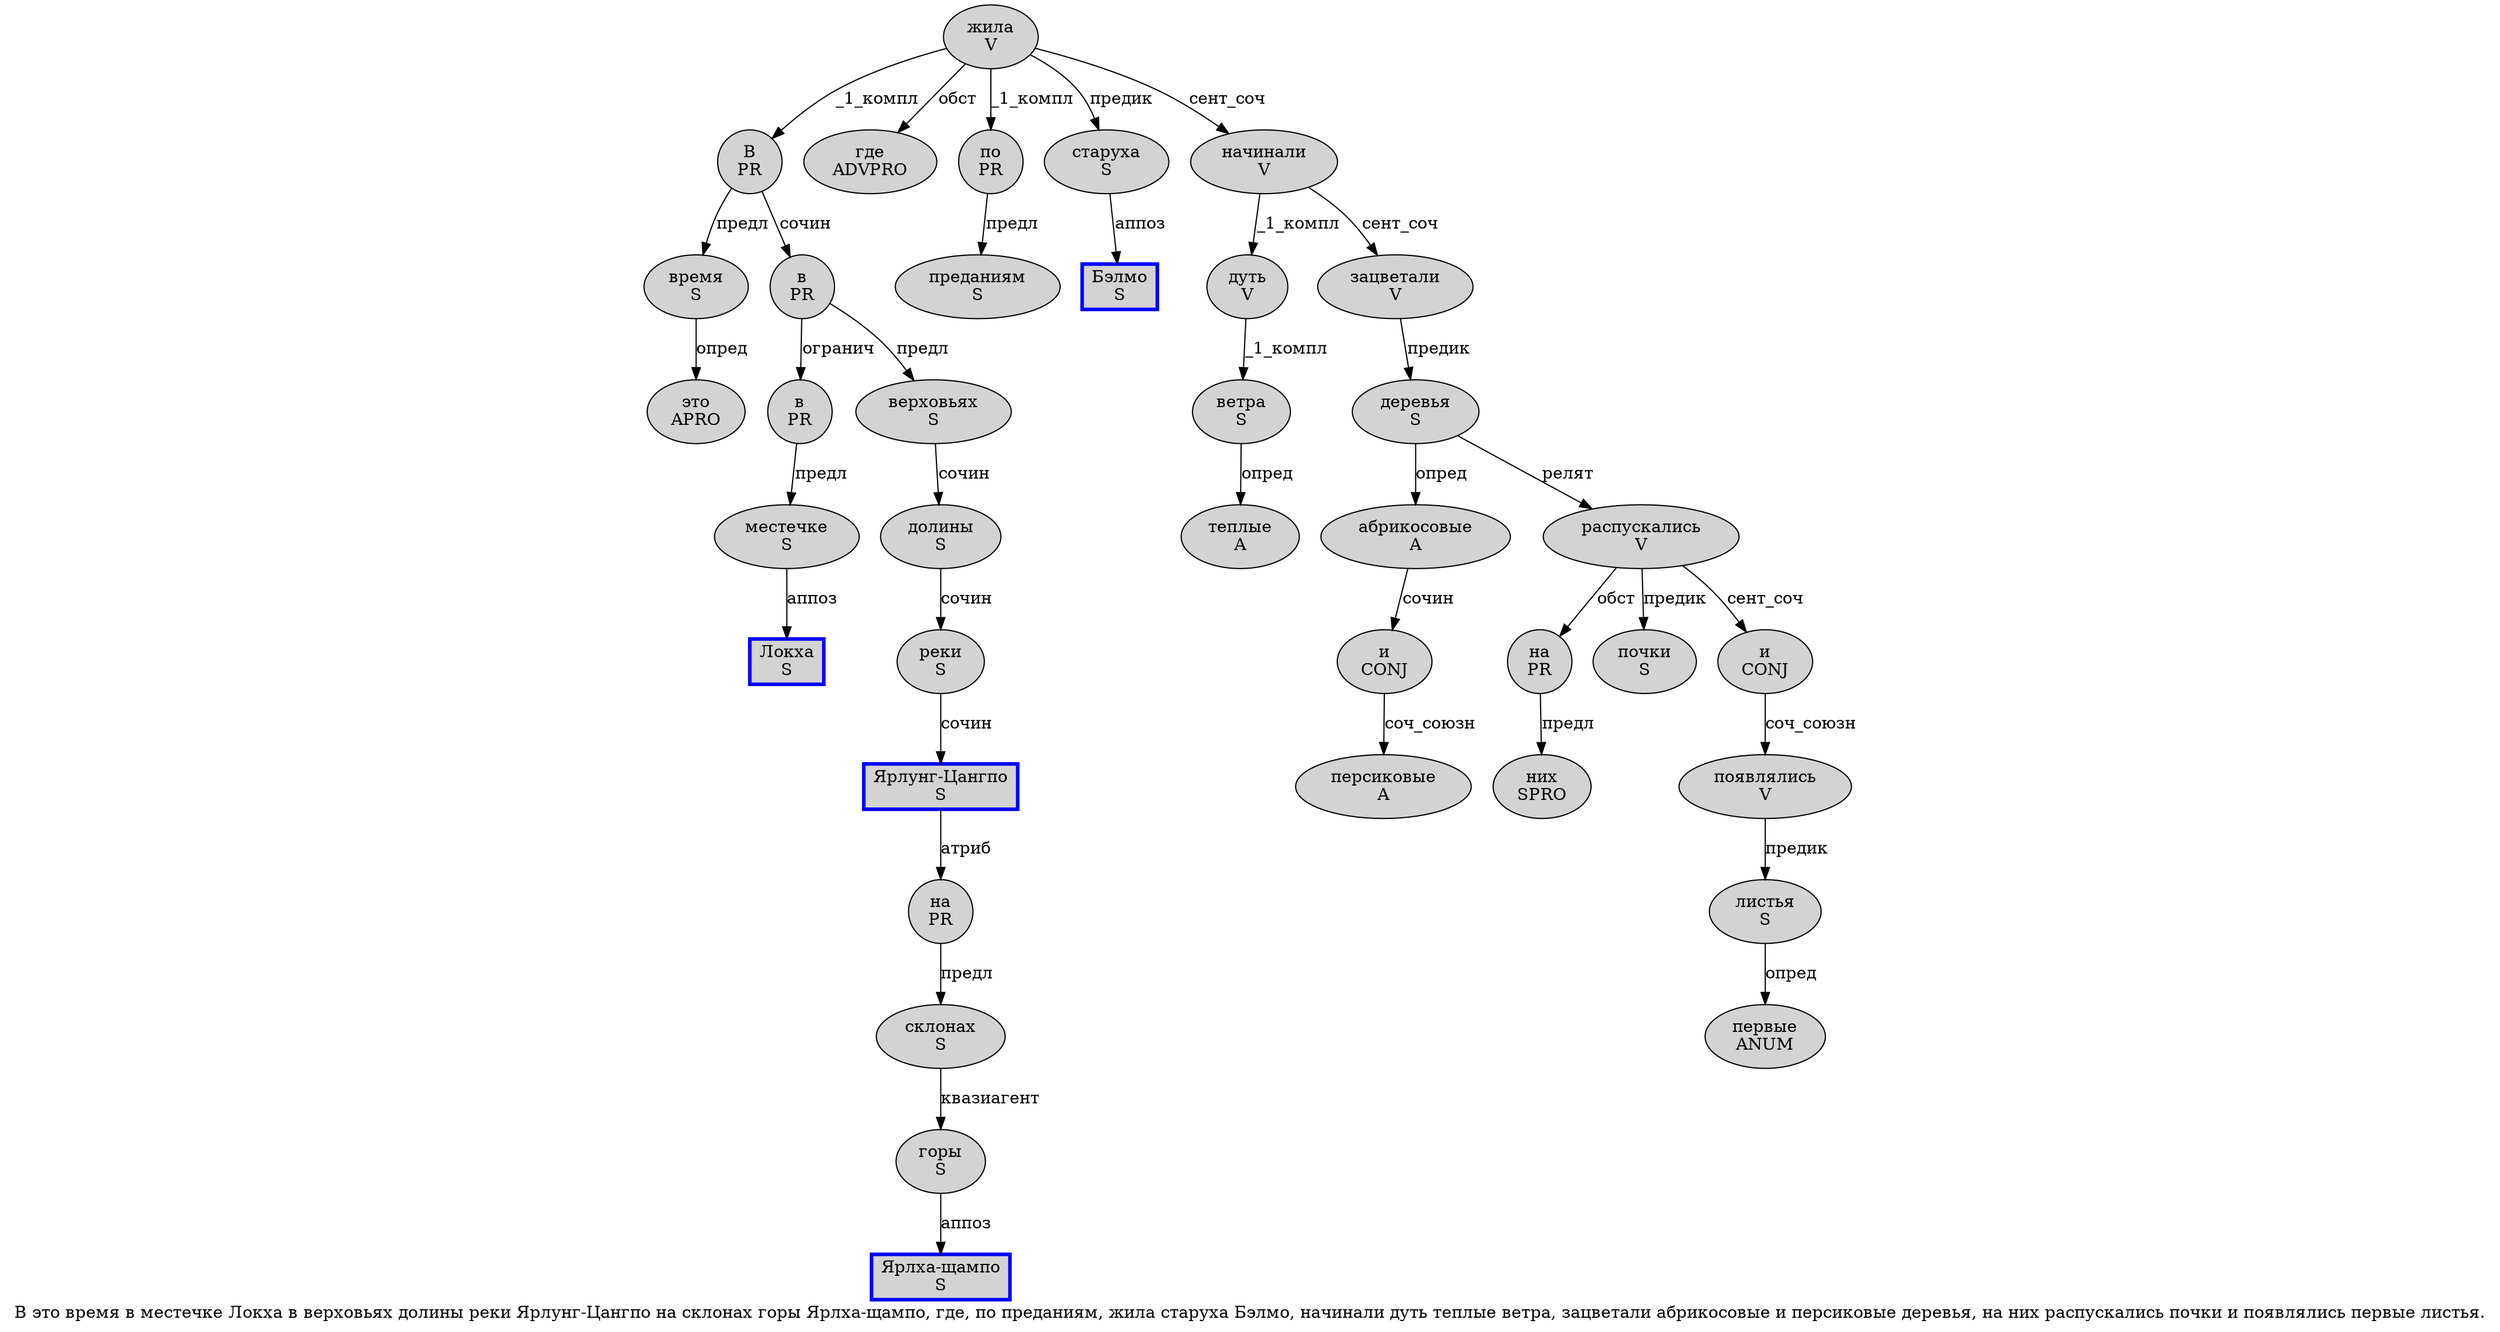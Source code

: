 digraph SENTENCE_1331 {
	graph [label="В это время в местечке Локха в верховьях долины реки Ярлунг-Цангпо на склонах горы Ярлха-щампо, где, по преданиям, жила старуха Бэлмо, начинали дуть теплые ветра, зацветали абрикосовые и персиковые деревья, на них распускались почки и появлялись первые листья."]
	node [style=filled]
		0 [label="В
PR" color="" fillcolor=lightgray penwidth=1 shape=ellipse]
		1 [label="это
APRO" color="" fillcolor=lightgray penwidth=1 shape=ellipse]
		2 [label="время
S" color="" fillcolor=lightgray penwidth=1 shape=ellipse]
		3 [label="в
PR" color="" fillcolor=lightgray penwidth=1 shape=ellipse]
		4 [label="местечке
S" color="" fillcolor=lightgray penwidth=1 shape=ellipse]
		5 [label="Локха
S" color=blue fillcolor=lightgray penwidth=3 shape=box]
		6 [label="в
PR" color="" fillcolor=lightgray penwidth=1 shape=ellipse]
		7 [label="верховьях
S" color="" fillcolor=lightgray penwidth=1 shape=ellipse]
		8 [label="долины
S" color="" fillcolor=lightgray penwidth=1 shape=ellipse]
		9 [label="реки
S" color="" fillcolor=lightgray penwidth=1 shape=ellipse]
		10 [label="Ярлунг-Цангпо
S" color=blue fillcolor=lightgray penwidth=3 shape=box]
		11 [label="на
PR" color="" fillcolor=lightgray penwidth=1 shape=ellipse]
		12 [label="склонах
S" color="" fillcolor=lightgray penwidth=1 shape=ellipse]
		13 [label="горы
S" color="" fillcolor=lightgray penwidth=1 shape=ellipse]
		14 [label="Ярлха-щампо
S" color=blue fillcolor=lightgray penwidth=3 shape=box]
		16 [label="где
ADVPRO" color="" fillcolor=lightgray penwidth=1 shape=ellipse]
		18 [label="по
PR" color="" fillcolor=lightgray penwidth=1 shape=ellipse]
		19 [label="преданиям
S" color="" fillcolor=lightgray penwidth=1 shape=ellipse]
		21 [label="жила
V" color="" fillcolor=lightgray penwidth=1 shape=ellipse]
		22 [label="старуха
S" color="" fillcolor=lightgray penwidth=1 shape=ellipse]
		23 [label="Бэлмо
S" color=blue fillcolor=lightgray penwidth=3 shape=box]
		25 [label="начинали
V" color="" fillcolor=lightgray penwidth=1 shape=ellipse]
		26 [label="дуть
V" color="" fillcolor=lightgray penwidth=1 shape=ellipse]
		27 [label="теплые
A" color="" fillcolor=lightgray penwidth=1 shape=ellipse]
		28 [label="ветра
S" color="" fillcolor=lightgray penwidth=1 shape=ellipse]
		30 [label="зацветали
V" color="" fillcolor=lightgray penwidth=1 shape=ellipse]
		31 [label="абрикосовые
A" color="" fillcolor=lightgray penwidth=1 shape=ellipse]
		32 [label="и
CONJ" color="" fillcolor=lightgray penwidth=1 shape=ellipse]
		33 [label="персиковые
A" color="" fillcolor=lightgray penwidth=1 shape=ellipse]
		34 [label="деревья
S" color="" fillcolor=lightgray penwidth=1 shape=ellipse]
		36 [label="на
PR" color="" fillcolor=lightgray penwidth=1 shape=ellipse]
		37 [label="них
SPRO" color="" fillcolor=lightgray penwidth=1 shape=ellipse]
		38 [label="распускались
V" color="" fillcolor=lightgray penwidth=1 shape=ellipse]
		39 [label="почки
S" color="" fillcolor=lightgray penwidth=1 shape=ellipse]
		40 [label="и
CONJ" color="" fillcolor=lightgray penwidth=1 shape=ellipse]
		41 [label="появлялись
V" color="" fillcolor=lightgray penwidth=1 shape=ellipse]
		42 [label="первые
ANUM" color="" fillcolor=lightgray penwidth=1 shape=ellipse]
		43 [label="листья
S" color="" fillcolor=lightgray penwidth=1 shape=ellipse]
			12 -> 13 [label="квазиагент"]
			3 -> 4 [label="предл"]
			26 -> 28 [label="_1_компл"]
			13 -> 14 [label="аппоз"]
			28 -> 27 [label="опред"]
			18 -> 19 [label="предл"]
			11 -> 12 [label="предл"]
			4 -> 5 [label="аппоз"]
			30 -> 34 [label="предик"]
			38 -> 36 [label="обст"]
			38 -> 39 [label="предик"]
			38 -> 40 [label="сент_соч"]
			43 -> 42 [label="опред"]
			0 -> 2 [label="предл"]
			0 -> 6 [label="сочин"]
			10 -> 11 [label="атриб"]
			9 -> 10 [label="сочин"]
			6 -> 3 [label="огранич"]
			6 -> 7 [label="предл"]
			7 -> 8 [label="сочин"]
			36 -> 37 [label="предл"]
			31 -> 32 [label="сочин"]
			40 -> 41 [label="соч_союзн"]
			2 -> 1 [label="опред"]
			32 -> 33 [label="соч_союзн"]
			8 -> 9 [label="сочин"]
			25 -> 26 [label="_1_компл"]
			25 -> 30 [label="сент_соч"]
			34 -> 31 [label="опред"]
			34 -> 38 [label="релят"]
			22 -> 23 [label="аппоз"]
			41 -> 43 [label="предик"]
			21 -> 0 [label="_1_компл"]
			21 -> 16 [label="обст"]
			21 -> 18 [label="_1_компл"]
			21 -> 22 [label="предик"]
			21 -> 25 [label="сент_соч"]
}
